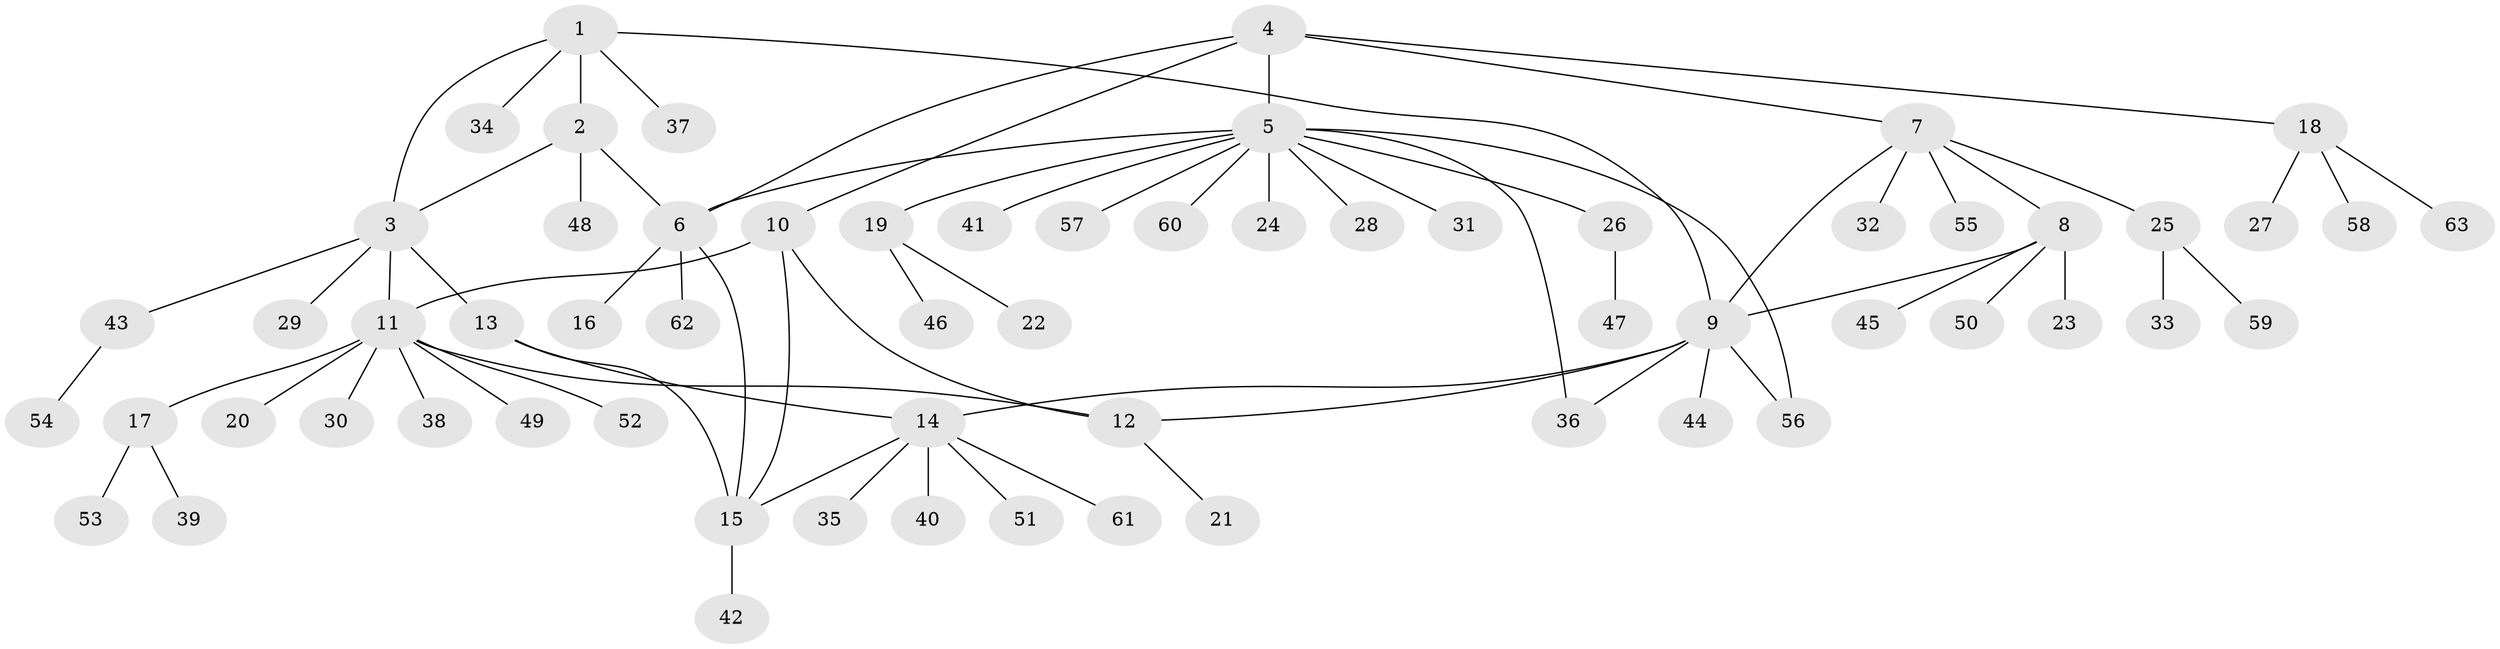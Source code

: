 // coarse degree distribution, {5: 0.08695652173913043, 6: 0.043478260869565216, 7: 0.043478260869565216, 1: 0.5869565217391305, 3: 0.043478260869565216, 4: 0.06521739130434782, 2: 0.10869565217391304, 11: 0.021739130434782608}
// Generated by graph-tools (version 1.1) at 2025/37/03/04/25 23:37:35]
// undirected, 63 vertices, 75 edges
graph export_dot {
  node [color=gray90,style=filled];
  1;
  2;
  3;
  4;
  5;
  6;
  7;
  8;
  9;
  10;
  11;
  12;
  13;
  14;
  15;
  16;
  17;
  18;
  19;
  20;
  21;
  22;
  23;
  24;
  25;
  26;
  27;
  28;
  29;
  30;
  31;
  32;
  33;
  34;
  35;
  36;
  37;
  38;
  39;
  40;
  41;
  42;
  43;
  44;
  45;
  46;
  47;
  48;
  49;
  50;
  51;
  52;
  53;
  54;
  55;
  56;
  57;
  58;
  59;
  60;
  61;
  62;
  63;
  1 -- 2;
  1 -- 3;
  1 -- 9;
  1 -- 34;
  1 -- 37;
  2 -- 3;
  2 -- 6;
  2 -- 48;
  3 -- 11;
  3 -- 13;
  3 -- 29;
  3 -- 43;
  4 -- 5;
  4 -- 6;
  4 -- 7;
  4 -- 10;
  4 -- 18;
  5 -- 6;
  5 -- 19;
  5 -- 24;
  5 -- 26;
  5 -- 28;
  5 -- 31;
  5 -- 36;
  5 -- 41;
  5 -- 56;
  5 -- 57;
  5 -- 60;
  6 -- 15;
  6 -- 16;
  6 -- 62;
  7 -- 8;
  7 -- 9;
  7 -- 25;
  7 -- 32;
  7 -- 55;
  8 -- 9;
  8 -- 23;
  8 -- 45;
  8 -- 50;
  9 -- 12;
  9 -- 14;
  9 -- 36;
  9 -- 44;
  9 -- 56;
  10 -- 11;
  10 -- 12;
  10 -- 15;
  11 -- 12;
  11 -- 17;
  11 -- 20;
  11 -- 30;
  11 -- 38;
  11 -- 49;
  11 -- 52;
  12 -- 21;
  13 -- 14;
  13 -- 15;
  14 -- 15;
  14 -- 35;
  14 -- 40;
  14 -- 51;
  14 -- 61;
  15 -- 42;
  17 -- 39;
  17 -- 53;
  18 -- 27;
  18 -- 58;
  18 -- 63;
  19 -- 22;
  19 -- 46;
  25 -- 33;
  25 -- 59;
  26 -- 47;
  43 -- 54;
}
